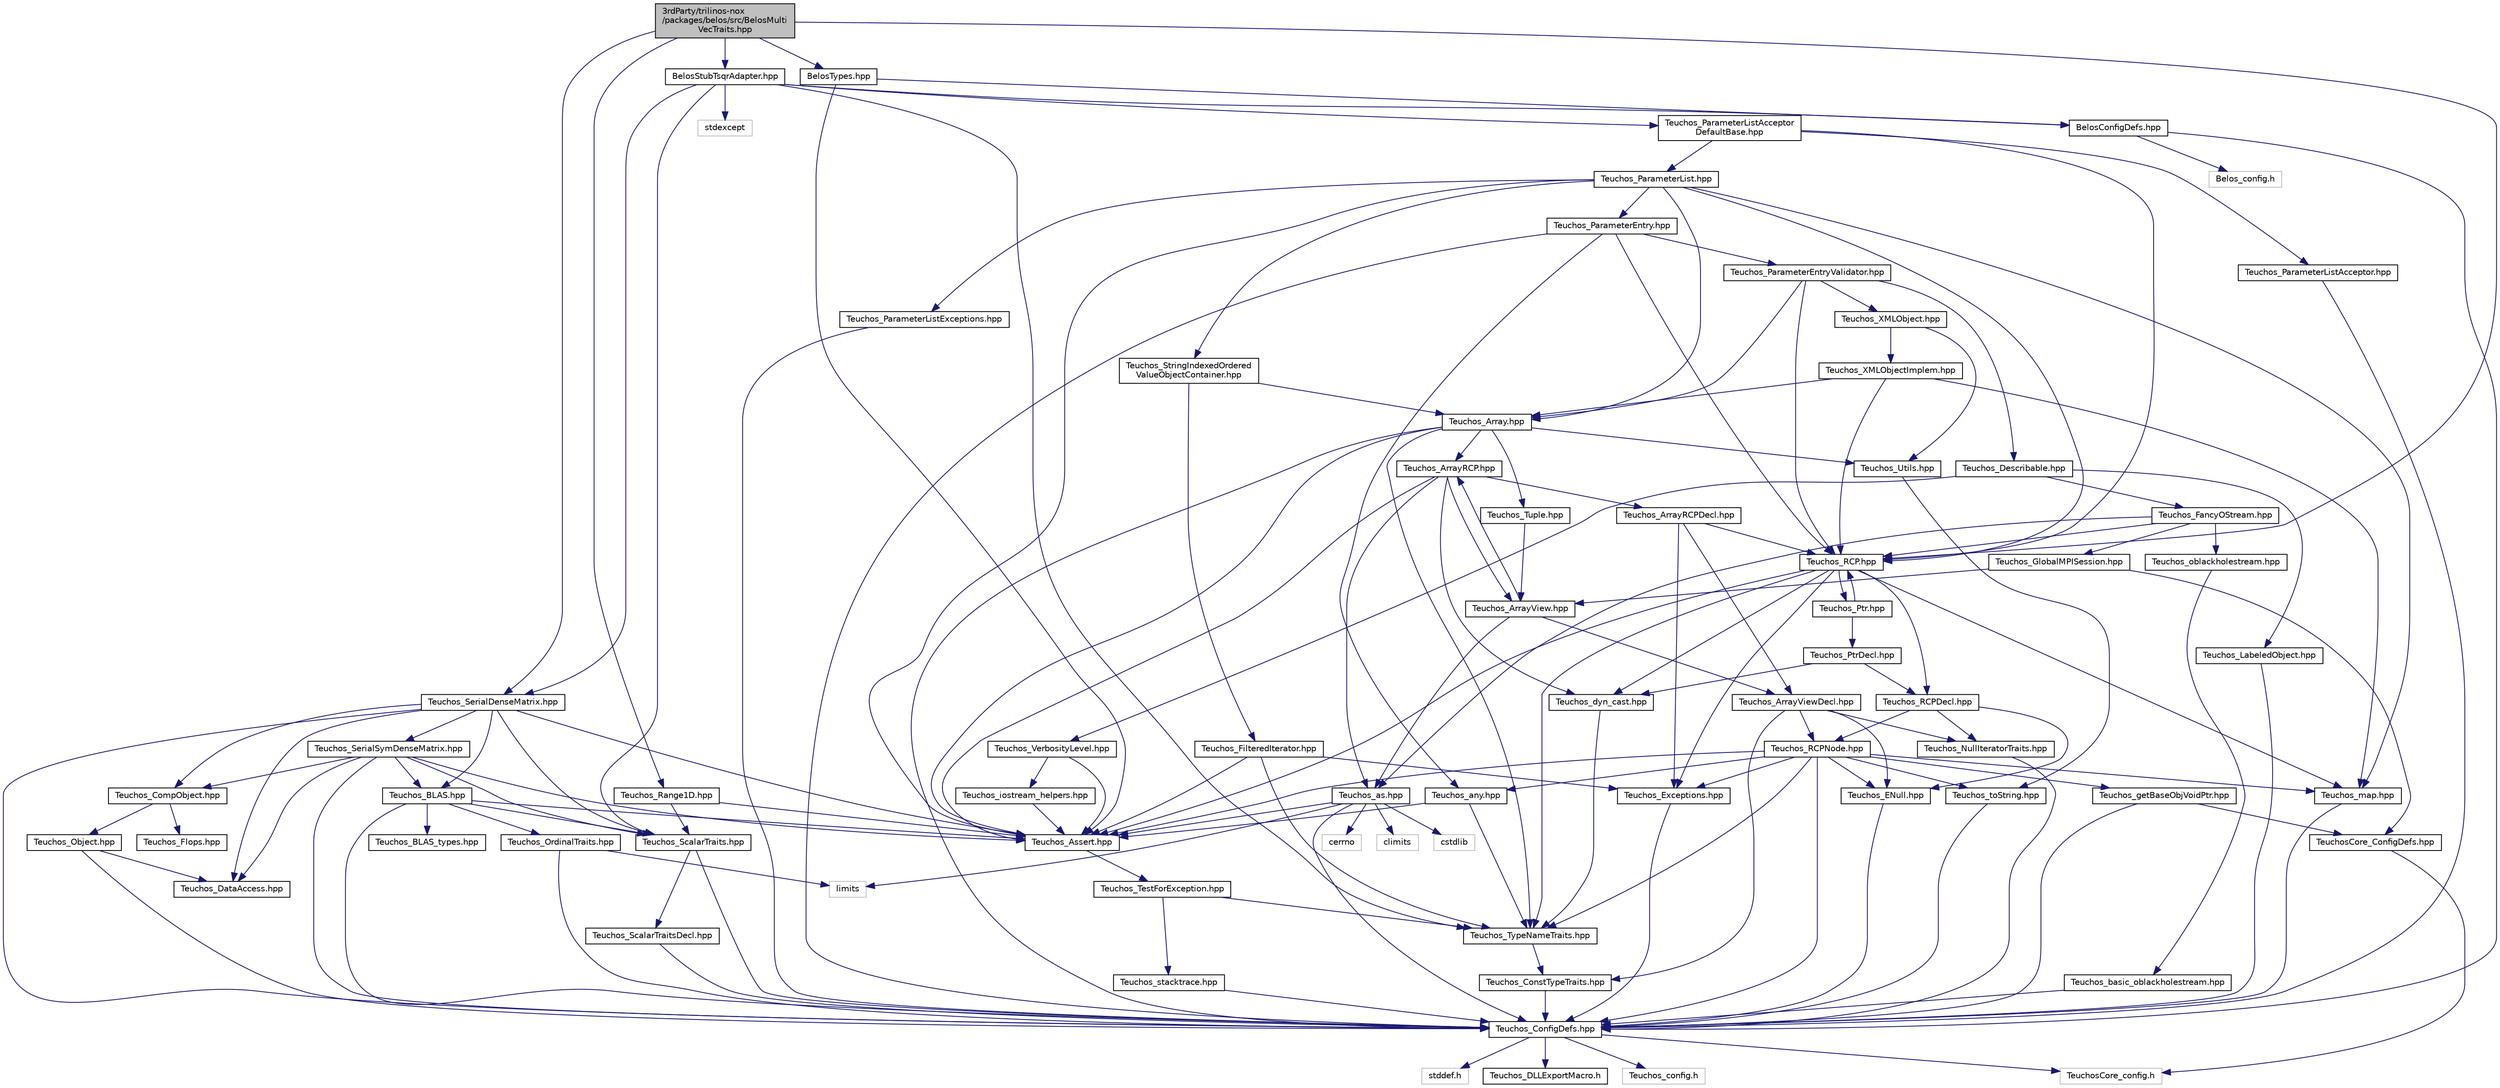 digraph "3rdParty/trilinos-nox/packages/belos/src/BelosMultiVecTraits.hpp"
{
  edge [fontname="Helvetica",fontsize="10",labelfontname="Helvetica",labelfontsize="10"];
  node [fontname="Helvetica",fontsize="10",shape=record];
  Node0 [label="3rdParty/trilinos-nox\l/packages/belos/src/BelosMulti\lVecTraits.hpp",height=0.2,width=0.4,color="black", fillcolor="grey75", style="filled", fontcolor="black"];
  Node0 -> Node1 [color="midnightblue",fontsize="10",style="solid",fontname="Helvetica"];
  Node1 [label="BelosTypes.hpp",height=0.2,width=0.4,color="black", fillcolor="white", style="filled",URL="$d1/d5d/_belos_types_8hpp.html",tooltip="Collection of types and exceptions used within the Belos solvers. "];
  Node1 -> Node2 [color="midnightblue",fontsize="10",style="solid",fontname="Helvetica"];
  Node2 [label="BelosConfigDefs.hpp",height=0.2,width=0.4,color="black", fillcolor="white", style="filled",URL="$d9/da2/_belos_config_defs_8hpp.html",tooltip="Belos header file which uses auto-configuration information to include necessary C++ headers..."];
  Node2 -> Node3 [color="midnightblue",fontsize="10",style="solid",fontname="Helvetica"];
  Node3 [label="Belos_config.h",height=0.2,width=0.4,color="grey75", fillcolor="white", style="filled"];
  Node2 -> Node4 [color="midnightblue",fontsize="10",style="solid",fontname="Helvetica"];
  Node4 [label="Teuchos_ConfigDefs.hpp",height=0.2,width=0.4,color="black", fillcolor="white", style="filled",URL="$d5/d3c/_teuchos___config_defs_8hpp.html",tooltip="Teuchos header file which uses auto-configuration information to include necessary C++ headers..."];
  Node4 -> Node5 [color="midnightblue",fontsize="10",style="solid",fontname="Helvetica"];
  Node5 [label="TeuchosCore_config.h",height=0.2,width=0.4,color="grey75", fillcolor="white", style="filled"];
  Node4 -> Node6 [color="midnightblue",fontsize="10",style="solid",fontname="Helvetica"];
  Node6 [label="Teuchos_config.h",height=0.2,width=0.4,color="grey75", fillcolor="white", style="filled"];
  Node4 -> Node7 [color="midnightblue",fontsize="10",style="solid",fontname="Helvetica"];
  Node7 [label="stddef.h",height=0.2,width=0.4,color="grey75", fillcolor="white", style="filled"];
  Node4 -> Node8 [color="midnightblue",fontsize="10",style="solid",fontname="Helvetica"];
  Node8 [label="Teuchos_DLLExportMacro.h",height=0.2,width=0.4,color="black", fillcolor="white", style="filled",URL="$d2/dd7/_teuchos___d_l_l_export_macro_8h.html"];
  Node1 -> Node9 [color="midnightblue",fontsize="10",style="solid",fontname="Helvetica"];
  Node9 [label="Teuchos_Assert.hpp",height=0.2,width=0.4,color="black", fillcolor="white", style="filled",URL="$d1/d94/_teuchos___assert_8hpp.html"];
  Node9 -> Node10 [color="midnightblue",fontsize="10",style="solid",fontname="Helvetica"];
  Node10 [label="Teuchos_TestForException.hpp",height=0.2,width=0.4,color="black", fillcolor="white", style="filled",URL="$d5/d6b/_teuchos___test_for_exception_8hpp.html",tooltip="Standard test and throw macros. "];
  Node10 -> Node11 [color="midnightblue",fontsize="10",style="solid",fontname="Helvetica"];
  Node11 [label="Teuchos_TypeNameTraits.hpp",height=0.2,width=0.4,color="black", fillcolor="white", style="filled",URL="$dc/dc1/_teuchos___type_name_traits_8hpp.html",tooltip="Defines basic traits returning the name of a type in a portable and readable way. ..."];
  Node11 -> Node12 [color="midnightblue",fontsize="10",style="solid",fontname="Helvetica"];
  Node12 [label="Teuchos_ConstTypeTraits.hpp",height=0.2,width=0.4,color="black", fillcolor="white", style="filled",URL="$d1/db4/_teuchos___const_type_traits_8hpp.html"];
  Node12 -> Node4 [color="midnightblue",fontsize="10",style="solid",fontname="Helvetica"];
  Node10 -> Node13 [color="midnightblue",fontsize="10",style="solid",fontname="Helvetica"];
  Node13 [label="Teuchos_stacktrace.hpp",height=0.2,width=0.4,color="black", fillcolor="white", style="filled",URL="$dd/d97/_teuchos__stacktrace_8hpp.html",tooltip="Functions for returning stacktrace info (GCC only initially). "];
  Node13 -> Node4 [color="midnightblue",fontsize="10",style="solid",fontname="Helvetica"];
  Node0 -> Node14 [color="midnightblue",fontsize="10",style="solid",fontname="Helvetica"];
  Node14 [label="BelosStubTsqrAdapter.hpp",height=0.2,width=0.4,color="black", fillcolor="white", style="filled",URL="$db/d53/_belos_stub_tsqr_adapter_8hpp.html",tooltip="\"Stub\" TSQR adapter for unsupported multivector types. "];
  Node14 -> Node2 [color="midnightblue",fontsize="10",style="solid",fontname="Helvetica"];
  Node14 -> Node15 [color="midnightblue",fontsize="10",style="solid",fontname="Helvetica"];
  Node15 [label="Teuchos_ParameterListAcceptor\lDefaultBase.hpp",height=0.2,width=0.4,color="black", fillcolor="white", style="filled",URL="$df/d69/_teuchos___parameter_list_acceptor_default_base_8hpp.html"];
  Node15 -> Node16 [color="midnightblue",fontsize="10",style="solid",fontname="Helvetica"];
  Node16 [label="Teuchos_ParameterListAcceptor.hpp",height=0.2,width=0.4,color="black", fillcolor="white", style="filled",URL="$dd/d80/_teuchos___parameter_list_acceptor_8hpp.html"];
  Node16 -> Node4 [color="midnightblue",fontsize="10",style="solid",fontname="Helvetica"];
  Node15 -> Node17 [color="midnightblue",fontsize="10",style="solid",fontname="Helvetica"];
  Node17 [label="Teuchos_RCP.hpp",height=0.2,width=0.4,color="black", fillcolor="white", style="filled",URL="$d5/de4/_teuchos___r_c_p_8hpp.html",tooltip="Reference-counted pointer class and non-member templated function implementations. "];
  Node17 -> Node18 [color="midnightblue",fontsize="10",style="solid",fontname="Helvetica"];
  Node18 [label="Teuchos_RCPDecl.hpp",height=0.2,width=0.4,color="black", fillcolor="white", style="filled",URL="$d0/dbc/_teuchos___r_c_p_decl_8hpp.html",tooltip="Reference-counted pointer class and non-member templated function implementations. "];
  Node18 -> Node19 [color="midnightblue",fontsize="10",style="solid",fontname="Helvetica"];
  Node19 [label="Teuchos_RCPNode.hpp",height=0.2,width=0.4,color="black", fillcolor="white", style="filled",URL="$d3/d30/_teuchos___r_c_p_node_8hpp.html",tooltip="Reference-counted pointer node classes. "];
  Node19 -> Node4 [color="midnightblue",fontsize="10",style="solid",fontname="Helvetica"];
  Node19 -> Node20 [color="midnightblue",fontsize="10",style="solid",fontname="Helvetica"];
  Node20 [label="Teuchos_any.hpp",height=0.2,width=0.4,color="black", fillcolor="white", style="filled",URL="$d9/dc9/_teuchos__any_8hpp.html",tooltip="Modified boost::any class for holding a templated value. "];
  Node20 -> Node9 [color="midnightblue",fontsize="10",style="solid",fontname="Helvetica"];
  Node20 -> Node11 [color="midnightblue",fontsize="10",style="solid",fontname="Helvetica"];
  Node19 -> Node21 [color="midnightblue",fontsize="10",style="solid",fontname="Helvetica"];
  Node21 [label="Teuchos_map.hpp",height=0.2,width=0.4,color="black", fillcolor="white", style="filled",URL="$da/df9/_teuchos__map_8hpp.html",tooltip="Provides std::map class for deficient platforms. "];
  Node21 -> Node4 [color="midnightblue",fontsize="10",style="solid",fontname="Helvetica"];
  Node19 -> Node22 [color="midnightblue",fontsize="10",style="solid",fontname="Helvetica"];
  Node22 [label="Teuchos_ENull.hpp",height=0.2,width=0.4,color="black", fillcolor="white", style="filled",URL="$d7/d37/_teuchos___e_null_8hpp.html"];
  Node22 -> Node4 [color="midnightblue",fontsize="10",style="solid",fontname="Helvetica"];
  Node19 -> Node9 [color="midnightblue",fontsize="10",style="solid",fontname="Helvetica"];
  Node19 -> Node23 [color="midnightblue",fontsize="10",style="solid",fontname="Helvetica"];
  Node23 [label="Teuchos_Exceptions.hpp",height=0.2,width=0.4,color="black", fillcolor="white", style="filled",URL="$d2/d66/_teuchos___exceptions_8hpp.html"];
  Node23 -> Node4 [color="midnightblue",fontsize="10",style="solid",fontname="Helvetica"];
  Node19 -> Node11 [color="midnightblue",fontsize="10",style="solid",fontname="Helvetica"];
  Node19 -> Node24 [color="midnightblue",fontsize="10",style="solid",fontname="Helvetica"];
  Node24 [label="Teuchos_toString.hpp",height=0.2,width=0.4,color="black", fillcolor="white", style="filled",URL="$de/d8b/_teuchos__to_string_8hpp.html"];
  Node24 -> Node4 [color="midnightblue",fontsize="10",style="solid",fontname="Helvetica"];
  Node19 -> Node25 [color="midnightblue",fontsize="10",style="solid",fontname="Helvetica"];
  Node25 [label="Teuchos_getBaseObjVoidPtr.hpp",height=0.2,width=0.4,color="black", fillcolor="white", style="filled",URL="$db/ddb/_teuchos__get_base_obj_void_ptr_8hpp.html"];
  Node25 -> Node26 [color="midnightblue",fontsize="10",style="solid",fontname="Helvetica"];
  Node26 [label="TeuchosCore_ConfigDefs.hpp",height=0.2,width=0.4,color="black", fillcolor="white", style="filled",URL="$d1/d38/_teuchos_core___config_defs_8hpp.html"];
  Node26 -> Node5 [color="midnightblue",fontsize="10",style="solid",fontname="Helvetica"];
  Node25 -> Node4 [color="midnightblue",fontsize="10",style="solid",fontname="Helvetica"];
  Node18 -> Node22 [color="midnightblue",fontsize="10",style="solid",fontname="Helvetica"];
  Node18 -> Node27 [color="midnightblue",fontsize="10",style="solid",fontname="Helvetica"];
  Node27 [label="Teuchos_NullIteratorTraits.hpp",height=0.2,width=0.4,color="black", fillcolor="white", style="filled",URL="$d6/d76/_teuchos___null_iterator_traits_8hpp.html"];
  Node27 -> Node4 [color="midnightblue",fontsize="10",style="solid",fontname="Helvetica"];
  Node17 -> Node28 [color="midnightblue",fontsize="10",style="solid",fontname="Helvetica"];
  Node28 [label="Teuchos_Ptr.hpp",height=0.2,width=0.4,color="black", fillcolor="white", style="filled",URL="$dc/dc8/_teuchos___ptr_8hpp.html"];
  Node28 -> Node29 [color="midnightblue",fontsize="10",style="solid",fontname="Helvetica"];
  Node29 [label="Teuchos_PtrDecl.hpp",height=0.2,width=0.4,color="black", fillcolor="white", style="filled",URL="$df/dbd/_teuchos___ptr_decl_8hpp.html"];
  Node29 -> Node18 [color="midnightblue",fontsize="10",style="solid",fontname="Helvetica"];
  Node29 -> Node30 [color="midnightblue",fontsize="10",style="solid",fontname="Helvetica"];
  Node30 [label="Teuchos_dyn_cast.hpp",height=0.2,width=0.4,color="black", fillcolor="white", style="filled",URL="$d9/d17/_teuchos__dyn__cast_8hpp.html"];
  Node30 -> Node11 [color="midnightblue",fontsize="10",style="solid",fontname="Helvetica"];
  Node28 -> Node17 [color="midnightblue",fontsize="10",style="solid",fontname="Helvetica"];
  Node17 -> Node9 [color="midnightblue",fontsize="10",style="solid",fontname="Helvetica"];
  Node17 -> Node23 [color="midnightblue",fontsize="10",style="solid",fontname="Helvetica"];
  Node17 -> Node30 [color="midnightblue",fontsize="10",style="solid",fontname="Helvetica"];
  Node17 -> Node21 [color="midnightblue",fontsize="10",style="solid",fontname="Helvetica"];
  Node17 -> Node11 [color="midnightblue",fontsize="10",style="solid",fontname="Helvetica"];
  Node15 -> Node31 [color="midnightblue",fontsize="10",style="solid",fontname="Helvetica"];
  Node31 [label="Teuchos_ParameterList.hpp",height=0.2,width=0.4,color="black", fillcolor="white", style="filled",URL="$df/d49/_teuchos___parameter_list_8hpp.html",tooltip="Templated Parameter List class. "];
  Node31 -> Node32 [color="midnightblue",fontsize="10",style="solid",fontname="Helvetica"];
  Node32 [label="Teuchos_ParameterListExceptions.hpp",height=0.2,width=0.4,color="black", fillcolor="white", style="filled",URL="$dd/d54/_teuchos___parameter_list_exceptions_8hpp.html"];
  Node32 -> Node4 [color="midnightblue",fontsize="10",style="solid",fontname="Helvetica"];
  Node31 -> Node33 [color="midnightblue",fontsize="10",style="solid",fontname="Helvetica"];
  Node33 [label="Teuchos_ParameterEntry.hpp",height=0.2,width=0.4,color="black", fillcolor="white", style="filled",URL="$d9/daf/_teuchos___parameter_entry_8hpp.html",tooltip="Object held as the \"value\" in the Teuchos::ParameterList std::map. "];
  Node33 -> Node4 [color="midnightblue",fontsize="10",style="solid",fontname="Helvetica"];
  Node33 -> Node20 [color="midnightblue",fontsize="10",style="solid",fontname="Helvetica"];
  Node33 -> Node17 [color="midnightblue",fontsize="10",style="solid",fontname="Helvetica"];
  Node33 -> Node34 [color="midnightblue",fontsize="10",style="solid",fontname="Helvetica"];
  Node34 [label="Teuchos_ParameterEntryValidator.hpp",height=0.2,width=0.4,color="black", fillcolor="white", style="filled",URL="$d1/da5/_teuchos___parameter_entry_validator_8hpp.html"];
  Node34 -> Node17 [color="midnightblue",fontsize="10",style="solid",fontname="Helvetica"];
  Node34 -> Node35 [color="midnightblue",fontsize="10",style="solid",fontname="Helvetica"];
  Node35 [label="Teuchos_Array.hpp",height=0.2,width=0.4,color="black", fillcolor="white", style="filled",URL="$df/d74/_teuchos___array_8hpp.html",tooltip="Templated array class derived from the STL std::vector. "];
  Node35 -> Node4 [color="midnightblue",fontsize="10",style="solid",fontname="Helvetica"];
  Node35 -> Node9 [color="midnightblue",fontsize="10",style="solid",fontname="Helvetica"];
  Node35 -> Node11 [color="midnightblue",fontsize="10",style="solid",fontname="Helvetica"];
  Node35 -> Node36 [color="midnightblue",fontsize="10",style="solid",fontname="Helvetica"];
  Node36 [label="Teuchos_ArrayRCP.hpp",height=0.2,width=0.4,color="black", fillcolor="white", style="filled",URL="$dc/dde/_teuchos___array_r_c_p_8hpp.html"];
  Node36 -> Node37 [color="midnightblue",fontsize="10",style="solid",fontname="Helvetica"];
  Node37 [label="Teuchos_ArrayRCPDecl.hpp",height=0.2,width=0.4,color="black", fillcolor="white", style="filled",URL="$d6/d98/_teuchos___array_r_c_p_decl_8hpp.html"];
  Node37 -> Node17 [color="midnightblue",fontsize="10",style="solid",fontname="Helvetica"];
  Node37 -> Node23 [color="midnightblue",fontsize="10",style="solid",fontname="Helvetica"];
  Node37 -> Node38 [color="midnightblue",fontsize="10",style="solid",fontname="Helvetica"];
  Node38 [label="Teuchos_ArrayViewDecl.hpp",height=0.2,width=0.4,color="black", fillcolor="white", style="filled",URL="$dd/d83/_teuchos___array_view_decl_8hpp.html"];
  Node38 -> Node19 [color="midnightblue",fontsize="10",style="solid",fontname="Helvetica"];
  Node38 -> Node22 [color="midnightblue",fontsize="10",style="solid",fontname="Helvetica"];
  Node38 -> Node27 [color="midnightblue",fontsize="10",style="solid",fontname="Helvetica"];
  Node38 -> Node12 [color="midnightblue",fontsize="10",style="solid",fontname="Helvetica"];
  Node36 -> Node39 [color="midnightblue",fontsize="10",style="solid",fontname="Helvetica"];
  Node39 [label="Teuchos_ArrayView.hpp",height=0.2,width=0.4,color="black", fillcolor="white", style="filled",URL="$df/d54/_teuchos___array_view_8hpp.html"];
  Node39 -> Node38 [color="midnightblue",fontsize="10",style="solid",fontname="Helvetica"];
  Node39 -> Node36 [color="midnightblue",fontsize="10",style="solid",fontname="Helvetica"];
  Node39 -> Node40 [color="midnightblue",fontsize="10",style="solid",fontname="Helvetica"];
  Node40 [label="Teuchos_as.hpp",height=0.2,width=0.4,color="black", fillcolor="white", style="filled",URL="$d2/db9/_teuchos__as_8hpp.html",tooltip="Definition of Teuchos::as, for conversions between types. "];
  Node40 -> Node4 [color="midnightblue",fontsize="10",style="solid",fontname="Helvetica"];
  Node40 -> Node9 [color="midnightblue",fontsize="10",style="solid",fontname="Helvetica"];
  Node40 -> Node41 [color="midnightblue",fontsize="10",style="solid",fontname="Helvetica"];
  Node41 [label="limits",height=0.2,width=0.4,color="grey75", fillcolor="white", style="filled"];
  Node40 -> Node42 [color="midnightblue",fontsize="10",style="solid",fontname="Helvetica"];
  Node42 [label="cstdlib",height=0.2,width=0.4,color="grey75", fillcolor="white", style="filled"];
  Node40 -> Node43 [color="midnightblue",fontsize="10",style="solid",fontname="Helvetica"];
  Node43 [label="cerrno",height=0.2,width=0.4,color="grey75", fillcolor="white", style="filled"];
  Node40 -> Node44 [color="midnightblue",fontsize="10",style="solid",fontname="Helvetica"];
  Node44 [label="climits",height=0.2,width=0.4,color="grey75", fillcolor="white", style="filled"];
  Node36 -> Node9 [color="midnightblue",fontsize="10",style="solid",fontname="Helvetica"];
  Node36 -> Node30 [color="midnightblue",fontsize="10",style="solid",fontname="Helvetica"];
  Node36 -> Node40 [color="midnightblue",fontsize="10",style="solid",fontname="Helvetica"];
  Node35 -> Node45 [color="midnightblue",fontsize="10",style="solid",fontname="Helvetica"];
  Node45 [label="Teuchos_Tuple.hpp",height=0.2,width=0.4,color="black", fillcolor="white", style="filled",URL="$dd/deb/_teuchos___tuple_8hpp.html"];
  Node45 -> Node39 [color="midnightblue",fontsize="10",style="solid",fontname="Helvetica"];
  Node35 -> Node46 [color="midnightblue",fontsize="10",style="solid",fontname="Helvetica"];
  Node46 [label="Teuchos_Utils.hpp",height=0.2,width=0.4,color="black", fillcolor="white", style="filled",URL="$da/d13/_teuchos___utils_8hpp.html",tooltip="A utilities class for Teuchos. "];
  Node46 -> Node24 [color="midnightblue",fontsize="10",style="solid",fontname="Helvetica"];
  Node34 -> Node47 [color="midnightblue",fontsize="10",style="solid",fontname="Helvetica"];
  Node47 [label="Teuchos_XMLObject.hpp",height=0.2,width=0.4,color="black", fillcolor="white", style="filled",URL="$d5/d86/_teuchos___x_m_l_object_8hpp.html",tooltip="An object representation of a subset of XML data. "];
  Node47 -> Node48 [color="midnightblue",fontsize="10",style="solid",fontname="Helvetica"];
  Node48 [label="Teuchos_XMLObjectImplem.hpp",height=0.2,width=0.4,color="black", fillcolor="white", style="filled",URL="$d9/d6a/_teuchos___x_m_l_object_implem_8hpp.html",tooltip="Low level implementation of XMLObject. "];
  Node48 -> Node21 [color="midnightblue",fontsize="10",style="solid",fontname="Helvetica"];
  Node48 -> Node35 [color="midnightblue",fontsize="10",style="solid",fontname="Helvetica"];
  Node48 -> Node17 [color="midnightblue",fontsize="10",style="solid",fontname="Helvetica"];
  Node47 -> Node46 [color="midnightblue",fontsize="10",style="solid",fontname="Helvetica"];
  Node34 -> Node49 [color="midnightblue",fontsize="10",style="solid",fontname="Helvetica"];
  Node49 [label="Teuchos_Describable.hpp",height=0.2,width=0.4,color="black", fillcolor="white", style="filled",URL="$d8/d2e/_teuchos___describable_8hpp.html"];
  Node49 -> Node50 [color="midnightblue",fontsize="10",style="solid",fontname="Helvetica"];
  Node50 [label="Teuchos_VerbosityLevel.hpp",height=0.2,width=0.4,color="black", fillcolor="white", style="filled",URL="$d8/d4f/_teuchos___verbosity_level_8hpp.html"];
  Node50 -> Node9 [color="midnightblue",fontsize="10",style="solid",fontname="Helvetica"];
  Node50 -> Node51 [color="midnightblue",fontsize="10",style="solid",fontname="Helvetica"];
  Node51 [label="Teuchos_iostream_helpers.hpp",height=0.2,width=0.4,color="black", fillcolor="white", style="filled",URL="$de/dad/_teuchos__iostream__helpers_8hpp.html"];
  Node51 -> Node9 [color="midnightblue",fontsize="10",style="solid",fontname="Helvetica"];
  Node49 -> Node52 [color="midnightblue",fontsize="10",style="solid",fontname="Helvetica"];
  Node52 [label="Teuchos_FancyOStream.hpp",height=0.2,width=0.4,color="black", fillcolor="white", style="filled",URL="$d2/d6a/_teuchos___fancy_o_stream_8hpp.html"];
  Node52 -> Node17 [color="midnightblue",fontsize="10",style="solid",fontname="Helvetica"];
  Node52 -> Node53 [color="midnightblue",fontsize="10",style="solid",fontname="Helvetica"];
  Node53 [label="Teuchos_GlobalMPISession.hpp",height=0.2,width=0.4,color="black", fillcolor="white", style="filled",URL="$d4/df8/_teuchos___global_m_p_i_session_8hpp.html",tooltip="A MPI utilities class, providing methods for initializing, finalizing, and querying the global MPI se..."];
  Node53 -> Node26 [color="midnightblue",fontsize="10",style="solid",fontname="Helvetica"];
  Node53 -> Node39 [color="midnightblue",fontsize="10",style="solid",fontname="Helvetica"];
  Node52 -> Node54 [color="midnightblue",fontsize="10",style="solid",fontname="Helvetica"];
  Node54 [label="Teuchos_oblackholestream.hpp",height=0.2,width=0.4,color="black", fillcolor="white", style="filled",URL="$da/df2/_teuchos__oblackholestream_8hpp.html"];
  Node54 -> Node55 [color="midnightblue",fontsize="10",style="solid",fontname="Helvetica"];
  Node55 [label="Teuchos_basic_oblackholestream.hpp",height=0.2,width=0.4,color="black", fillcolor="white", style="filled",URL="$d2/de6/_teuchos__basic__oblackholestream_8hpp.html"];
  Node55 -> Node4 [color="midnightblue",fontsize="10",style="solid",fontname="Helvetica"];
  Node52 -> Node40 [color="midnightblue",fontsize="10",style="solid",fontname="Helvetica"];
  Node49 -> Node56 [color="midnightblue",fontsize="10",style="solid",fontname="Helvetica"];
  Node56 [label="Teuchos_LabeledObject.hpp",height=0.2,width=0.4,color="black", fillcolor="white", style="filled",URL="$d2/de2/_teuchos___labeled_object_8hpp.html"];
  Node56 -> Node4 [color="midnightblue",fontsize="10",style="solid",fontname="Helvetica"];
  Node31 -> Node57 [color="midnightblue",fontsize="10",style="solid",fontname="Helvetica"];
  Node57 [label="Teuchos_StringIndexedOrdered\lValueObjectContainer.hpp",height=0.2,width=0.4,color="black", fillcolor="white", style="filled",URL="$da/d7f/_teuchos___string_indexed_ordered_value_object_container_8hpp.html"];
  Node57 -> Node35 [color="midnightblue",fontsize="10",style="solid",fontname="Helvetica"];
  Node57 -> Node58 [color="midnightblue",fontsize="10",style="solid",fontname="Helvetica"];
  Node58 [label="Teuchos_FilteredIterator.hpp",height=0.2,width=0.4,color="black", fillcolor="white", style="filled",URL="$d9/d7d/_teuchos___filtered_iterator_8hpp.html"];
  Node58 -> Node9 [color="midnightblue",fontsize="10",style="solid",fontname="Helvetica"];
  Node58 -> Node11 [color="midnightblue",fontsize="10",style="solid",fontname="Helvetica"];
  Node58 -> Node23 [color="midnightblue",fontsize="10",style="solid",fontname="Helvetica"];
  Node31 -> Node9 [color="midnightblue",fontsize="10",style="solid",fontname="Helvetica"];
  Node31 -> Node17 [color="midnightblue",fontsize="10",style="solid",fontname="Helvetica"];
  Node31 -> Node35 [color="midnightblue",fontsize="10",style="solid",fontname="Helvetica"];
  Node31 -> Node21 [color="midnightblue",fontsize="10",style="solid",fontname="Helvetica"];
  Node14 -> Node59 [color="midnightblue",fontsize="10",style="solid",fontname="Helvetica"];
  Node59 [label="Teuchos_ScalarTraits.hpp",height=0.2,width=0.4,color="black", fillcolor="white", style="filled",URL="$d2/d50/_teuchos___scalar_traits_8hpp.html",tooltip="Defines basic traits for the scalar field type. "];
  Node59 -> Node4 [color="midnightblue",fontsize="10",style="solid",fontname="Helvetica"];
  Node59 -> Node60 [color="midnightblue",fontsize="10",style="solid",fontname="Helvetica"];
  Node60 [label="Teuchos_ScalarTraitsDecl.hpp",height=0.2,width=0.4,color="black", fillcolor="white", style="filled",URL="$d2/d8b/_teuchos___scalar_traits_decl_8hpp.html",tooltip="Declaration and default implementation for basic traits for the scalar field type. "];
  Node60 -> Node4 [color="midnightblue",fontsize="10",style="solid",fontname="Helvetica"];
  Node14 -> Node61 [color="midnightblue",fontsize="10",style="solid",fontname="Helvetica"];
  Node61 [label="Teuchos_SerialDenseMatrix.hpp",height=0.2,width=0.4,color="black", fillcolor="white", style="filled",URL="$d3/d68/_teuchos___serial_dense_matrix_8hpp.html",tooltip="Templated serial dense matrix class. "];
  Node61 -> Node62 [color="midnightblue",fontsize="10",style="solid",fontname="Helvetica"];
  Node62 [label="Teuchos_CompObject.hpp",height=0.2,width=0.4,color="black", fillcolor="white", style="filled",URL="$d9/d2e/_teuchos___comp_object_8hpp.html",tooltip="Object for storing data and providing functionality that is common to all computational classes..."];
  Node62 -> Node63 [color="midnightblue",fontsize="10",style="solid",fontname="Helvetica"];
  Node63 [label="Teuchos_Object.hpp",height=0.2,width=0.4,color="black", fillcolor="white", style="filled",URL="$df/db3/_teuchos___object_8hpp.html",tooltip="The base Teuchos object. "];
  Node63 -> Node4 [color="midnightblue",fontsize="10",style="solid",fontname="Helvetica"];
  Node63 -> Node64 [color="midnightblue",fontsize="10",style="solid",fontname="Helvetica"];
  Node64 [label="Teuchos_DataAccess.hpp",height=0.2,width=0.4,color="black", fillcolor="white", style="filled",URL="$de/d96/_teuchos___data_access_8hpp.html",tooltip="Teuchos::DataAccess Mode enumerable type. "];
  Node62 -> Node65 [color="midnightblue",fontsize="10",style="solid",fontname="Helvetica"];
  Node65 [label="Teuchos_Flops.hpp",height=0.2,width=0.4,color="black", fillcolor="white", style="filled",URL="$d3/dae/_teuchos___flops_8hpp.html",tooltip="Object for providing basic support and consistent interfaces for counting/reporting floating-point op..."];
  Node61 -> Node66 [color="midnightblue",fontsize="10",style="solid",fontname="Helvetica"];
  Node66 [label="Teuchos_BLAS.hpp",height=0.2,width=0.4,color="black", fillcolor="white", style="filled",URL="$d1/dd9/_teuchos___b_l_a_s_8hpp.html",tooltip="Templated interface class to BLAS routines. "];
  Node66 -> Node4 [color="midnightblue",fontsize="10",style="solid",fontname="Helvetica"];
  Node66 -> Node59 [color="midnightblue",fontsize="10",style="solid",fontname="Helvetica"];
  Node66 -> Node67 [color="midnightblue",fontsize="10",style="solid",fontname="Helvetica"];
  Node67 [label="Teuchos_OrdinalTraits.hpp",height=0.2,width=0.4,color="black", fillcolor="white", style="filled",URL="$d2/dc5/_teuchos___ordinal_traits_8hpp.html",tooltip="Defines basic traits for the ordinal field type. "];
  Node67 -> Node4 [color="midnightblue",fontsize="10",style="solid",fontname="Helvetica"];
  Node67 -> Node41 [color="midnightblue",fontsize="10",style="solid",fontname="Helvetica"];
  Node66 -> Node68 [color="midnightblue",fontsize="10",style="solid",fontname="Helvetica"];
  Node68 [label="Teuchos_BLAS_types.hpp",height=0.2,width=0.4,color="black", fillcolor="white", style="filled",URL="$d1/d30/_teuchos___b_l_a_s__types_8hpp.html",tooltip="Enumerated types for BLAS input characters. "];
  Node66 -> Node9 [color="midnightblue",fontsize="10",style="solid",fontname="Helvetica"];
  Node61 -> Node59 [color="midnightblue",fontsize="10",style="solid",fontname="Helvetica"];
  Node61 -> Node64 [color="midnightblue",fontsize="10",style="solid",fontname="Helvetica"];
  Node61 -> Node4 [color="midnightblue",fontsize="10",style="solid",fontname="Helvetica"];
  Node61 -> Node9 [color="midnightblue",fontsize="10",style="solid",fontname="Helvetica"];
  Node61 -> Node69 [color="midnightblue",fontsize="10",style="solid",fontname="Helvetica"];
  Node69 [label="Teuchos_SerialSymDenseMatrix.hpp",height=0.2,width=0.4,color="black", fillcolor="white", style="filled",URL="$db/d6c/_teuchos___serial_sym_dense_matrix_8hpp.html",tooltip="Templated serial, dense, symmetric matrix class. "];
  Node69 -> Node62 [color="midnightblue",fontsize="10",style="solid",fontname="Helvetica"];
  Node69 -> Node66 [color="midnightblue",fontsize="10",style="solid",fontname="Helvetica"];
  Node69 -> Node59 [color="midnightblue",fontsize="10",style="solid",fontname="Helvetica"];
  Node69 -> Node64 [color="midnightblue",fontsize="10",style="solid",fontname="Helvetica"];
  Node69 -> Node4 [color="midnightblue",fontsize="10",style="solid",fontname="Helvetica"];
  Node69 -> Node9 [color="midnightblue",fontsize="10",style="solid",fontname="Helvetica"];
  Node14 -> Node11 [color="midnightblue",fontsize="10",style="solid",fontname="Helvetica"];
  Node14 -> Node70 [color="midnightblue",fontsize="10",style="solid",fontname="Helvetica"];
  Node70 [label="stdexcept",height=0.2,width=0.4,color="grey75", fillcolor="white", style="filled"];
  Node0 -> Node71 [color="midnightblue",fontsize="10",style="solid",fontname="Helvetica"];
  Node71 [label="Teuchos_Range1D.hpp",height=0.2,width=0.4,color="black", fillcolor="white", style="filled",URL="$dd/d66/_teuchos___range1_d_8hpp.html"];
  Node71 -> Node59 [color="midnightblue",fontsize="10",style="solid",fontname="Helvetica"];
  Node71 -> Node9 [color="midnightblue",fontsize="10",style="solid",fontname="Helvetica"];
  Node0 -> Node17 [color="midnightblue",fontsize="10",style="solid",fontname="Helvetica"];
  Node0 -> Node61 [color="midnightblue",fontsize="10",style="solid",fontname="Helvetica"];
}
